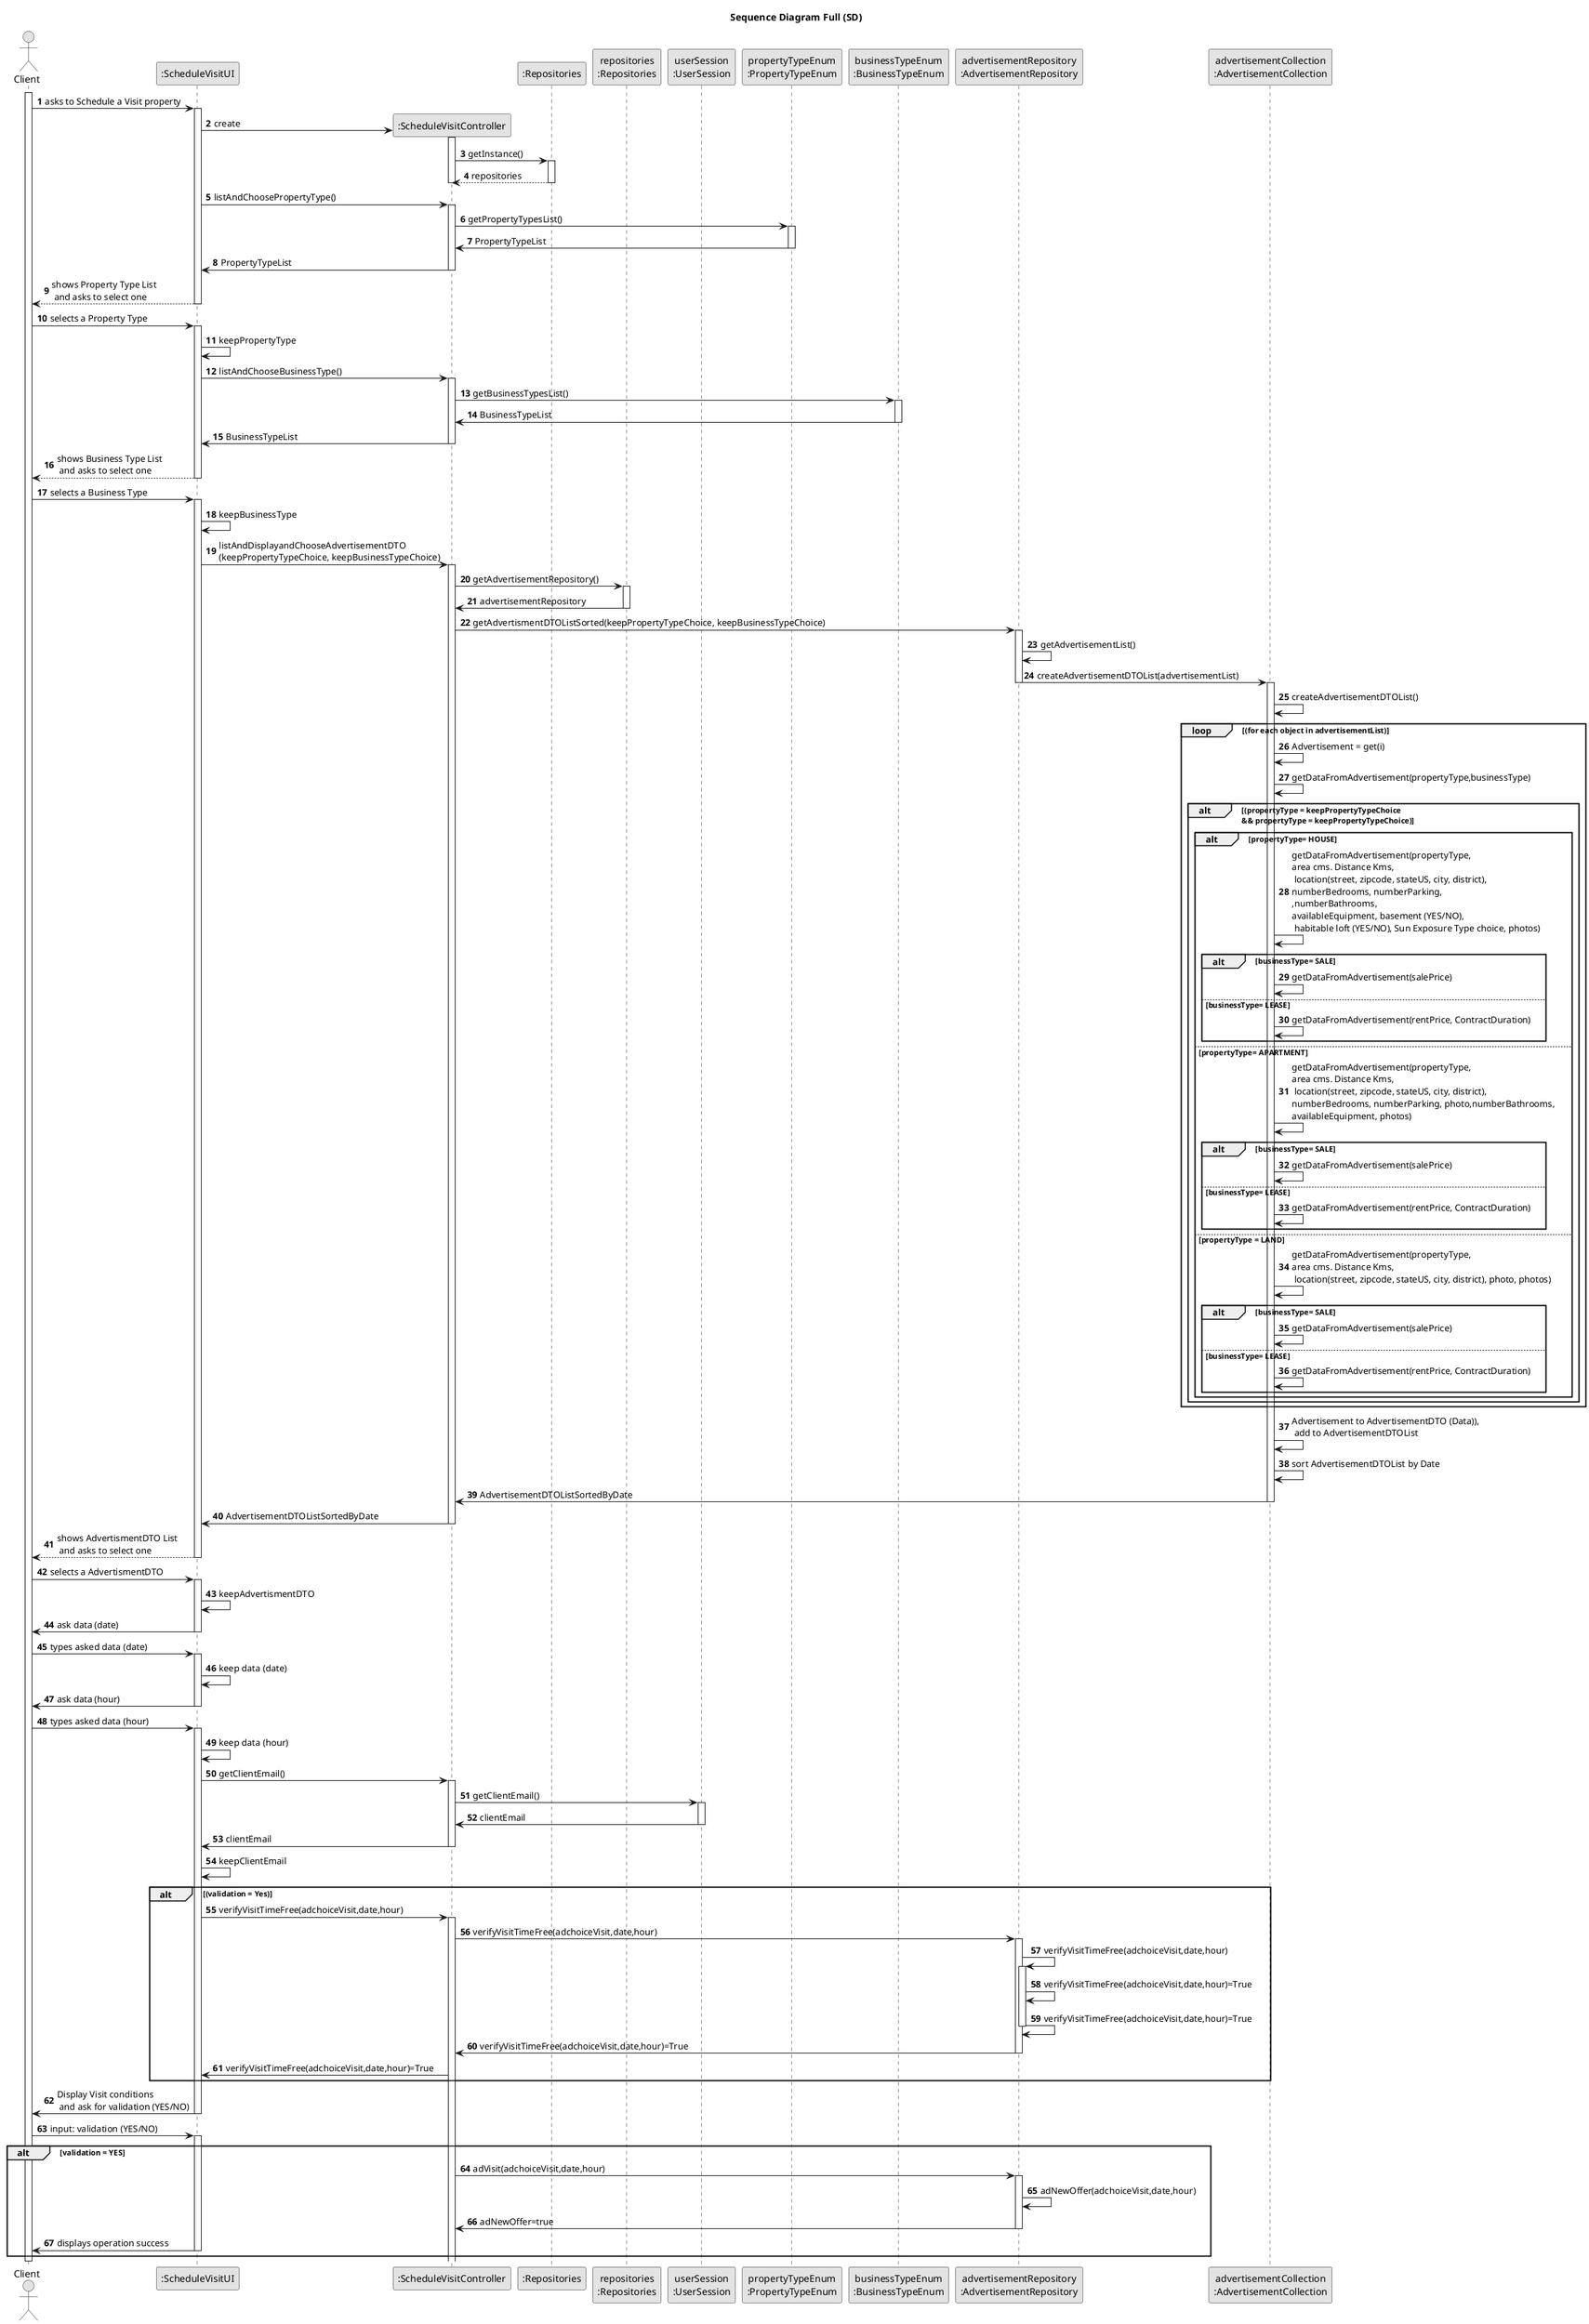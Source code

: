 @startuml
skinparam monochrome true
skinparam packageStyle rectangle
skinparam shadowing false

title Sequence Diagram Full (SD)
autonumber

'Client Schedule Visit

'hide footbox
actor "Client" as User
participant ":ScheduleVisitUI" as UI
participant ":ScheduleVisitController" as CTRL

participant ":Repositories" as RepositorySingleton
participant "repositories\n:Repositories" as repositories
participant "userSession\n:UserSession" as userSession

participant "propertyTypeEnum\n:PropertyTypeEnum" as propertyTypeEnum
participant "businessTypeEnum\n:BusinessTypeEnum" as businessTypeEnum

participant "advertisementRepository\n:AdvertisementRepository" as advertisementRepository
participant "advertisementCollection\n:AdvertisementCollection" as advertisementCollection



activate User

    User -> UI : asks to Schedule a Visit property
        activate UI

        UI -> CTRL** : create
        activate CTRL

            CTRL -> RepositorySingleton : getInstance()
            activate RepositorySingleton

                RepositorySingleton --> CTRL: repositories
                deactivate RepositorySingleton

            deactivate CTRL

        UI -> CTRL :listAndChoosePropertyType()
                activate CTRL

            CTRL -> propertyTypeEnum: getPropertyTypesList()
                activate propertyTypeEnum

                propertyTypeEnum -> CTRL: PropertyTypeList
                deactivate propertyTypeEnum

            CTRL -> UI : PropertyTypeList
                deactivate CTRL

        UI --> User : shows Property Type List \n and asks to select one
        deactivate UI

    User -> UI : selects a Property Type
            activate UI

        UI  ->  UI: keepPropertyType

        UI -> CTRL :listAndChooseBusinessType()
                activate CTRL

            CTRL -> businessTypeEnum: getBusinessTypesList()
                activate businessTypeEnum

                businessTypeEnum -> CTRL: BusinessTypeList
                deactivate businessTypeEnum

            CTRL -> UI : BusinessTypeList
                deactivate CTRL

        UI --> User : shows Business Type List \n and asks to select one
        deactivate UI

    User -> UI : selects a Business Type
            activate UI

        UI  ->  UI: keepBusinessType

        UI -> CTRL : listAndDisplayandChooseAdvertisementDTO\n(keepPropertyTypeChoice, keepBusinessTypeChoice)
            activate CTRL

            CTRL -> repositories : getAdvertisementRepository()
            activate repositories

            repositories -> CTRL: advertisementRepository
            deactivate repositories


            CTRL -> advertisementRepository : getAdvertismentDTOListSorted(keepPropertyTypeChoice, keepBusinessTypeChoice)
            activate advertisementRepository

                advertisementRepository -> advertisementRepository : getAdvertisementList()

                advertisementRepository -> advertisementCollection : createAdvertisementDTOList(advertisementList)
                deactivate advertisementRepository
                activate advertisementCollection

                advertisementCollection -> advertisementCollection : createAdvertisementDTOList()


loop (for each object in advertisementList)

                advertisementCollection -> advertisementCollection: Advertisement = get(i)
                advertisementCollection -> advertisementCollection: getDataFromAdvertisement(propertyType,businessType)

    alt (propertyType = keepPropertyTypeChoice \n&& propertyType = keepPropertyTypeChoice)
        alt propertyType= HOUSE

                advertisementCollection -> advertisementCollection: getDataFromAdvertisement(propertyType, \narea cms. Distance Kms,\n location(street, zipcode, stateUS, city, district), \nnumberBedrooms, numberParking, \n,numberBathrooms, \navailableEquipment, basement (YES/NO),\n habitable loft (YES/NO), Sun Exposure Type choice, photos)

            alt businessType= SALE

                advertisementCollection -> advertisementCollection: getDataFromAdvertisement(salePrice)

            else businessType= LEASE

                advertisementCollection -> advertisementCollection: getDataFromAdvertisement(rentPrice, ContractDuration)

            end

        else propertyType= APARTMENT

                advertisementCollection -> advertisementCollection: getDataFromAdvertisement(propertyType, \narea cms. Distance Kms,\n location(street, zipcode, stateUS, city, district), \nnumberBedrooms, numberParking, photo,numberBathrooms, \navailableEquipment, photos)

            alt businessType= SALE

                advertisementCollection -> advertisementCollection: getDataFromAdvertisement(salePrice)

            else businessType= LEASE

                advertisementCollection -> advertisementCollection: getDataFromAdvertisement(rentPrice, ContractDuration)

            end

        else propertyType = LAND

                advertisementCollection -> advertisementCollection: getDataFromAdvertisement(propertyType, \narea cms. Distance Kms,\n location(street, zipcode, stateUS, city, district), photo, photos)

            alt businessType= SALE

                advertisementCollection -> advertisementCollection: getDataFromAdvertisement(salePrice)

            else businessType= LEASE

                advertisementCollection -> advertisementCollection: getDataFromAdvertisement(rentPrice, ContractDuration)

            end

        end

    end
end
                advertisementCollection -> advertisementCollection : Advertisement to AdvertisementDTO (Data)),\n add to AdvertisementDTOList

                advertisementCollection -> advertisementCollection : sort AdvertisementDTOList by Date

                advertisementCollection -> CTRL : AdvertisementDTOListSortedByDate
                deactivate advertisementCollection

            CTRL -> UI : AdvertisementDTOListSortedByDate
            deactivate CTRL

        UI --> User : shows AdvertismentDTO List \n and asks to select one
        deactivate UI

    User -> UI : selects a AdvertismentDTO
            activate UI

        UI  ->  UI: keepAdvertismentDTO

        UI -> User : ask data (date)
        deactivate UI

    User -> UI : types asked data (date)
        activate UI

        UI  ->  UI: keep data (date)

        UI -> User : ask data (hour)
        deactivate UI

    User -> UI : types asked data (hour)
            activate UI

        UI  ->  UI: keep data (hour)


        UI -> CTRL: getClientEmail()
            activate CTRL

            CTRL -> userSession : getClientEmail()
            activate userSession

            userSession -> CTRL: clientEmail
            deactivate userSession

            CTRL -> UI: clientEmail
            deactivate CTRL

        UI -> UI: keepClientEmail


alt (validation = Yes)

        UI -> CTRL: verifyVisitTimeFree(adchoiceVisit,date,hour)
            activate CTRL

            CTRL -> advertisementRepository : verifyVisitTimeFree(adchoiceVisit,date,hour)
            activate advertisementRepository

            advertisementRepository -> advertisementRepository : verifyVisitTimeFree(adchoiceVisit,date,hour)
            activate advertisementRepository

            advertisementRepository -> advertisementRepository: verifyVisitTimeFree(adchoiceVisit,date,hour)=True

            advertisementRepository ->  advertisementRepository : verifyVisitTimeFree(adchoiceVisit,date,hour)=True
            deactivate advertisementRepository

            advertisementRepository  -> CTRL : verifyVisitTimeFree(adchoiceVisit,date,hour)=True
            deactivate advertisementRepository

        CTRL  -> UI : verifyVisitTimeFree(adchoiceVisit,date,hour)=True

end

        UI -> User: Display Visit conditions\n and ask for validation (YES/NO)
        deactivate UI

    User -> UI: input: validation (YES/NO)
        activate UI

alt validation = YES


        CTRL -> advertisementRepository:  adVisit(adchoiceVisit,date,hour)
        activate advertisementRepository

        advertisementRepository -> advertisementRepository: adNewOffer(adchoiceVisit,date,hour)

        advertisementRepository -> CTRL: adNewOffer=true
        deactivate advertisementRepository

        UI -> User : displays operation success
        deactivate UI
end

deactivate User


@enduml